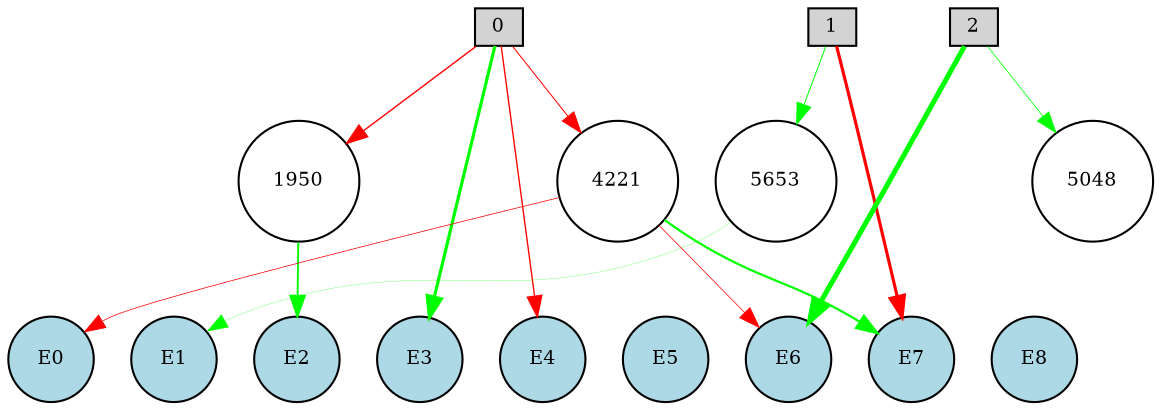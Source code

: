 digraph {
	node [fontsize=9 height=0.2 shape=circle width=0.2]
	subgraph inputs {
		node [shape=box style=filled]
		rank=source
		0 [fillcolor=lightgray]
		1 [fillcolor=lightgray]
		0 -> 1 [style=invis]
		2 [fillcolor=lightgray]
		1 -> 2 [style=invis]
	}
	subgraph outputs {
		node [style=filled]
		rank=sink
		E0 [fillcolor=lightblue fontsize=9 height=0.2 shape=circle width=0.2]
		E1 [fillcolor=lightblue fontsize=9 height=0.2 shape=circle width=0.2]
		E0 -> E1 [style=invis]
		E2 [fillcolor=lightblue fontsize=9 height=0.2 shape=circle width=0.2]
		E1 -> E2 [style=invis]
		E3 [fillcolor=lightblue fontsize=9 height=0.2 shape=circle width=0.2]
		E2 -> E3 [style=invis]
		E4 [fillcolor=lightblue fontsize=9 height=0.2 shape=circle width=0.2]
		E3 -> E4 [style=invis]
		E5 [fillcolor=lightblue fontsize=9 height=0.2 shape=circle width=0.2]
		E4 -> E5 [style=invis]
		E6 [fillcolor=lightblue fontsize=9 height=0.2 shape=circle width=0.2]
		E5 -> E6 [style=invis]
		E7 [fillcolor=lightblue fontsize=9 height=0.2 shape=circle width=0.2]
		E6 -> E7 [style=invis]
		E8 [fillcolor=lightblue fontsize=9 height=0.2 shape=circle width=0.2]
		E7 -> E8 [style=invis]
	}
	1950 [fillcolor=white style=filled]
	5653 [fillcolor=white style=filled]
	4221 [fillcolor=white style=filled]
	0 -> E3 [color=green penwidth=1.5382257482831472 style=solid]
	1 -> E7 [color=red penwidth=1.5148207988019056 style=solid]
	2 -> E6 [color=green penwidth=2.4221803728065163 style=solid]
	1950 -> E2 [color=green penwidth=0.9039415162464822 style=solid]
	0 -> 4221 [color=red penwidth=0.4917934232067813 style=solid]
	2 -> 5048 [color=green penwidth=0.37737040450873827 style=solid]
	4221 -> E7 [color=green penwidth=1.0686436989045247 style=solid]
	4221 -> E0 [color=red penwidth=0.3537495710179932 style=solid]
	4221 -> E6 [color=red penwidth=0.3489743941110768 style=solid]
	0 -> 1950 [color=red penwidth=0.663439140446657 style=solid]
	0 -> E4 [color=red penwidth=0.6511549217997942 style=solid]
	1 -> 5653 [color=green penwidth=0.4706604623465608 style=solid]
	5653 -> E1 [color=green penwidth=0.11815837369782384 style=solid]
}
